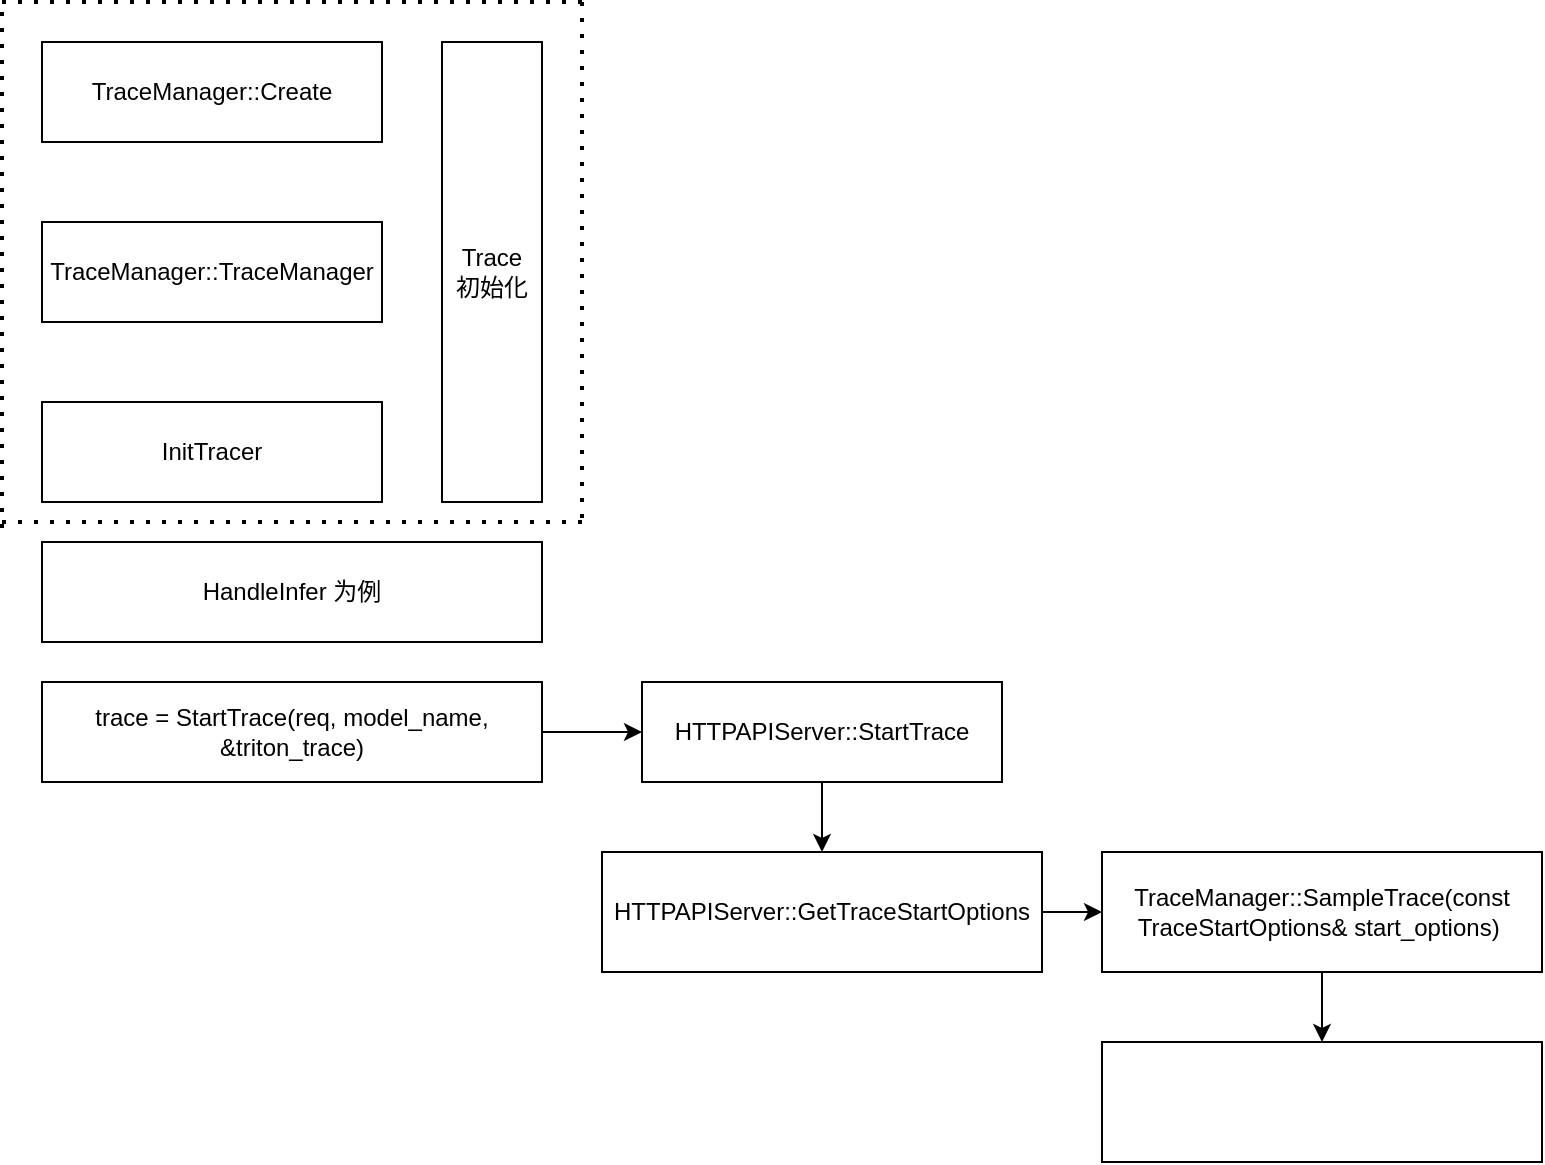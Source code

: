 <mxfile version="26.0.6">
  <diagram name="第 1 页" id="EpPXmLPkkomnz7rNQVSm">
    <mxGraphModel dx="2501" dy="772" grid="1" gridSize="10" guides="1" tooltips="1" connect="1" arrows="1" fold="1" page="1" pageScale="1" pageWidth="827" pageHeight="1169" math="0" shadow="0">
      <root>
        <mxCell id="0" />
        <mxCell id="1" parent="0" />
        <mxCell id="FnAUWs0G80Zd_X7ktiPO-1" value="TraceManager::Create" style="rounded=0;whiteSpace=wrap;html=1;" parent="1" vertex="1">
          <mxGeometry x="20" y="120" width="170" height="50" as="geometry" />
        </mxCell>
        <mxCell id="FnAUWs0G80Zd_X7ktiPO-2" value="TraceManager::TraceManager" style="rounded=0;whiteSpace=wrap;html=1;" parent="1" vertex="1">
          <mxGeometry x="20" y="210" width="170" height="50" as="geometry" />
        </mxCell>
        <mxCell id="FnAUWs0G80Zd_X7ktiPO-3" value="InitTracer" style="rounded=0;whiteSpace=wrap;html=1;" parent="1" vertex="1">
          <mxGeometry x="20" y="300" width="170" height="50" as="geometry" />
        </mxCell>
        <mxCell id="FnAUWs0G80Zd_X7ktiPO-4" value="Trace&lt;div&gt;初始化&lt;/div&gt;" style="rounded=0;whiteSpace=wrap;html=1;" parent="1" vertex="1">
          <mxGeometry x="220" y="120" width="50" height="230" as="geometry" />
        </mxCell>
        <mxCell id="FnAUWs0G80Zd_X7ktiPO-5" value="HandleInfer 为例" style="rounded=0;whiteSpace=wrap;html=1;" parent="1" vertex="1">
          <mxGeometry x="20" y="370" width="250" height="50" as="geometry" />
        </mxCell>
        <mxCell id="FnAUWs0G80Zd_X7ktiPO-16" style="edgeStyle=orthogonalEdgeStyle;rounded=0;orthogonalLoop=1;jettySize=auto;html=1;exitX=1;exitY=0.5;exitDx=0;exitDy=0;entryX=0;entryY=0.5;entryDx=0;entryDy=0;" parent="1" source="FnAUWs0G80Zd_X7ktiPO-6" target="FnAUWs0G80Zd_X7ktiPO-13" edge="1">
          <mxGeometry relative="1" as="geometry" />
        </mxCell>
        <mxCell id="FnAUWs0G80Zd_X7ktiPO-6" value="trace = StartTrace(req, model_name, &amp;amp;triton_trace)" style="rounded=0;whiteSpace=wrap;html=1;" parent="1" vertex="1">
          <mxGeometry x="20" y="440" width="250" height="50" as="geometry" />
        </mxCell>
        <mxCell id="FnAUWs0G80Zd_X7ktiPO-9" value="" style="endArrow=none;dashed=1;html=1;dashPattern=1 3;strokeWidth=2;rounded=0;" parent="1" edge="1">
          <mxGeometry width="50" height="50" relative="1" as="geometry">
            <mxPoint y="100" as="sourcePoint" />
            <mxPoint x="290" y="100" as="targetPoint" />
          </mxGeometry>
        </mxCell>
        <mxCell id="FnAUWs0G80Zd_X7ktiPO-10" value="" style="endArrow=none;dashed=1;html=1;dashPattern=1 3;strokeWidth=2;rounded=0;" parent="1" edge="1">
          <mxGeometry width="50" height="50" relative="1" as="geometry">
            <mxPoint x="290" y="100" as="sourcePoint" />
            <mxPoint x="290" y="360" as="targetPoint" />
          </mxGeometry>
        </mxCell>
        <mxCell id="FnAUWs0G80Zd_X7ktiPO-11" value="" style="endArrow=none;dashed=1;html=1;dashPattern=1 3;strokeWidth=2;rounded=0;" parent="1" edge="1">
          <mxGeometry width="50" height="50" relative="1" as="geometry">
            <mxPoint y="360" as="sourcePoint" />
            <mxPoint x="290" y="360" as="targetPoint" />
          </mxGeometry>
        </mxCell>
        <mxCell id="FnAUWs0G80Zd_X7ktiPO-12" value="" style="endArrow=none;dashed=1;html=1;dashPattern=1 3;strokeWidth=2;rounded=0;" parent="1" edge="1">
          <mxGeometry width="50" height="50" relative="1" as="geometry">
            <mxPoint y="105" as="sourcePoint" />
            <mxPoint y="365" as="targetPoint" />
          </mxGeometry>
        </mxCell>
        <mxCell id="FnAUWs0G80Zd_X7ktiPO-18" value="" style="edgeStyle=orthogonalEdgeStyle;rounded=0;orthogonalLoop=1;jettySize=auto;html=1;" parent="1" source="FnAUWs0G80Zd_X7ktiPO-13" target="FnAUWs0G80Zd_X7ktiPO-17" edge="1">
          <mxGeometry relative="1" as="geometry" />
        </mxCell>
        <mxCell id="FnAUWs0G80Zd_X7ktiPO-13" value="HTTPAPIServer::StartTrace" style="rounded=0;whiteSpace=wrap;html=1;" parent="1" vertex="1">
          <mxGeometry x="320" y="440" width="180" height="50" as="geometry" />
        </mxCell>
        <mxCell id="JR5Jj58M51ixNDSZ0nal-2" value="" style="edgeStyle=orthogonalEdgeStyle;rounded=0;orthogonalLoop=1;jettySize=auto;html=1;" edge="1" parent="1" source="FnAUWs0G80Zd_X7ktiPO-17" target="JR5Jj58M51ixNDSZ0nal-1">
          <mxGeometry relative="1" as="geometry" />
        </mxCell>
        <mxCell id="FnAUWs0G80Zd_X7ktiPO-17" value="HTTPAPIServer::GetTraceStartOptions" style="rounded=0;whiteSpace=wrap;html=1;" parent="1" vertex="1">
          <mxGeometry x="300" y="525" width="220" height="60" as="geometry" />
        </mxCell>
        <mxCell id="JR5Jj58M51ixNDSZ0nal-4" value="" style="edgeStyle=orthogonalEdgeStyle;rounded=0;orthogonalLoop=1;jettySize=auto;html=1;" edge="1" parent="1" source="JR5Jj58M51ixNDSZ0nal-1" target="JR5Jj58M51ixNDSZ0nal-3">
          <mxGeometry relative="1" as="geometry" />
        </mxCell>
        <mxCell id="JR5Jj58M51ixNDSZ0nal-1" value="TraceManager::SampleTrace(const TraceStartOptions&amp;amp; start_options)&amp;nbsp;" style="rounded=0;whiteSpace=wrap;html=1;" vertex="1" parent="1">
          <mxGeometry x="550" y="525" width="220" height="60" as="geometry" />
        </mxCell>
        <mxCell id="JR5Jj58M51ixNDSZ0nal-3" value="" style="rounded=0;whiteSpace=wrap;html=1;" vertex="1" parent="1">
          <mxGeometry x="550" y="620" width="220" height="60" as="geometry" />
        </mxCell>
      </root>
    </mxGraphModel>
  </diagram>
</mxfile>
